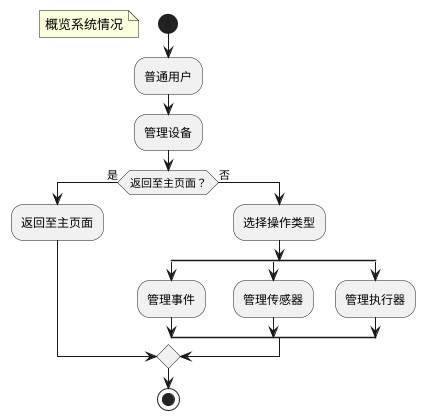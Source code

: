 @startuml
start
floating note left:概览系统情况
:普通用户;
:管理设备;
if(返回至主页面？)then(是)
:返回至主页面;
else(否)
:选择操作类型;
split
:管理事件;
split again
:管理传感器;
split again
:管理执行器;
end split
endif
stop
@enduml